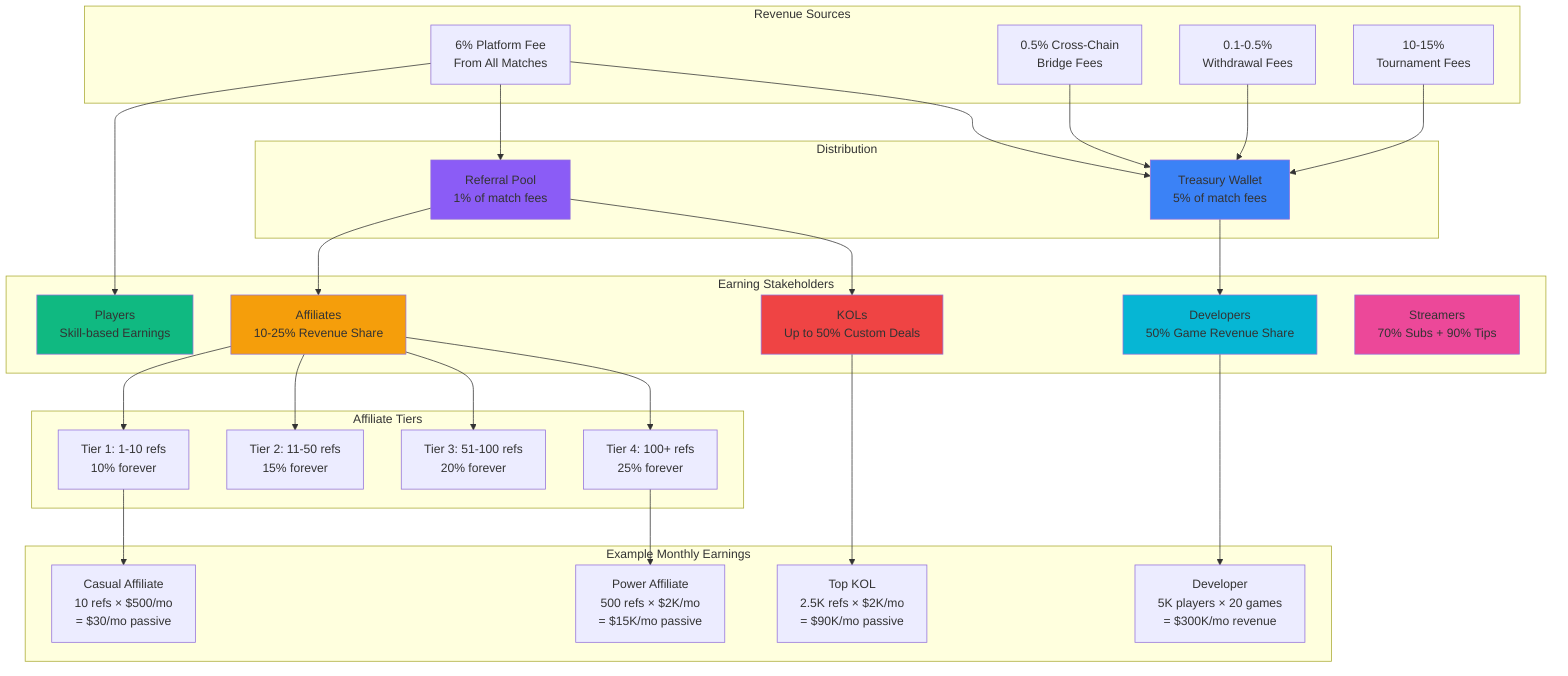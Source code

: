 graph TB
    subgraph "Revenue Sources"
        MATCHES[6% Platform Fee<br/>From All Matches]
        BRIDGE[0.5% Cross-Chain<br/>Bridge Fees]
        WITHDRAW[0.1-0.5%<br/>Withdrawal Fees]
        TOURNEY[10-15%<br/>Tournament Fees]
    end

    subgraph "Distribution"
        TREASURY[Treasury Wallet<br/>5% of match fees]
        REFPOOL[Referral Pool<br/>1% of match fees]
    end

    MATCHES --> TREASURY
    MATCHES --> REFPOOL
    BRIDGE --> TREASURY
    WITHDRAW --> TREASURY
    TOURNEY --> TREASURY

    subgraph "Earning Stakeholders"
        PLAYERS[Players<br/>Skill-based Earnings]
        AFFILIATES[Affiliates<br/>10-25% Revenue Share]
        KOLS[KOLs<br/>Up to 50% Custom Deals]
        DEVS[Developers<br/>50% Game Revenue Share]
        STREAMERS[Streamers<br/>70% Subs + 90% Tips]
    end

    REFPOOL --> AFFILIATES
    REFPOOL --> KOLS
    TREASURY --> DEVS
    MATCHES --> PLAYERS

    subgraph "Affiliate Tiers"
        T1[Tier 1: 1-10 refs<br/>10% forever]
        T2[Tier 2: 11-50 refs<br/>15% forever]
        T3[Tier 3: 51-100 refs<br/>20% forever]
        T4[Tier 4: 100+ refs<br/>25% forever]
    end

    AFFILIATES --> T1
    AFFILIATES --> T2
    AFFILIATES --> T3
    AFFILIATES --> T4

    subgraph "Example Monthly Earnings"
        E1[Casual Affiliate<br/>10 refs × $500/mo<br/>= $30/mo passive]
        E2[Power Affiliate<br/>500 refs × $2K/mo<br/>= $15K/mo passive]
        E3[Top KOL<br/>2.5K refs × $2K/mo<br/>= $90K/mo passive]
        E4[Developer<br/>5K players × 20 games<br/>= $300K/mo revenue]
    end

    T1 --> E1
    T4 --> E2
    KOLS --> E3
    DEVS --> E4

    style TREASURY fill:#3B82F6
    style REFPOOL fill:#8B5CF6
    style PLAYERS fill:#10B981
    style AFFILIATES fill:#F59E0B
    style KOLS fill:#EF4444
    style DEVS fill:#06B6D4
    style STREAMERS fill:#EC4899